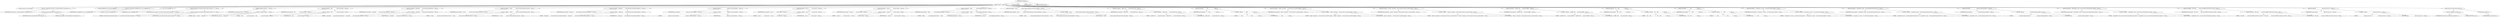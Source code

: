digraph "printUsage" {  
"1699" [label = <(METHOD,printUsage)<SUB>730</SUB>> ]
"1700" [label = <(BLOCK,&lt;empty&gt;,&lt;empty&gt;)<SUB>730</SUB>> ]
"1701" [label = <(LOCAL,String lSep: java.lang.String)> ]
"1702" [label = <(&lt;operator&gt;.assignment,String lSep = System.getProperty(&quot;line.separator&quot;))<SUB>731</SUB>> ]
"1703" [label = <(IDENTIFIER,lSep,String lSep = System.getProperty(&quot;line.separator&quot;))<SUB>731</SUB>> ]
"1704" [label = <(getProperty,System.getProperty(&quot;line.separator&quot;))<SUB>731</SUB>> ]
"1705" [label = <(IDENTIFIER,System,System.getProperty(&quot;line.separator&quot;))<SUB>731</SUB>> ]
"1706" [label = <(LITERAL,&quot;line.separator&quot;,System.getProperty(&quot;line.separator&quot;))<SUB>731</SUB>> ]
"38" [label = <(LOCAL,StringBuffer msg: java.lang.StringBuffer)> ]
"1707" [label = <(&lt;operator&gt;.assignment,StringBuffer msg = new StringBuffer())<SUB>732</SUB>> ]
"1708" [label = <(IDENTIFIER,msg,StringBuffer msg = new StringBuffer())<SUB>732</SUB>> ]
"1709" [label = <(&lt;operator&gt;.alloc,new StringBuffer())<SUB>732</SUB>> ]
"1710" [label = <(&lt;init&gt;,new StringBuffer())<SUB>732</SUB>> ]
"37" [label = <(IDENTIFIER,msg,new StringBuffer())<SUB>732</SUB>> ]
"1711" [label = <(append,msg.append(&quot;ant [options] [target [target2 [target3] ...]]&quot; + lSep))<SUB>733</SUB>> ]
"1712" [label = <(IDENTIFIER,msg,msg.append(&quot;ant [options] [target [target2 [target3] ...]]&quot; + lSep))<SUB>733</SUB>> ]
"1713" [label = <(&lt;operator&gt;.addition,&quot;ant [options] [target [target2 [target3] ...]]&quot; + lSep)<SUB>733</SUB>> ]
"1714" [label = <(LITERAL,&quot;ant [options] [target [target2 [target3] ...]]&quot;,&quot;ant [options] [target [target2 [target3] ...]]&quot; + lSep)<SUB>733</SUB>> ]
"1715" [label = <(IDENTIFIER,lSep,&quot;ant [options] [target [target2 [target3] ...]]&quot; + lSep)<SUB>733</SUB>> ]
"1716" [label = <(append,msg.append(&quot;Options: &quot; + lSep))<SUB>734</SUB>> ]
"1717" [label = <(IDENTIFIER,msg,msg.append(&quot;Options: &quot; + lSep))<SUB>734</SUB>> ]
"1718" [label = <(&lt;operator&gt;.addition,&quot;Options: &quot; + lSep)<SUB>734</SUB>> ]
"1719" [label = <(LITERAL,&quot;Options: &quot;,&quot;Options: &quot; + lSep)<SUB>734</SUB>> ]
"1720" [label = <(IDENTIFIER,lSep,&quot;Options: &quot; + lSep)<SUB>734</SUB>> ]
"1721" [label = <(append,msg.append(&quot;  -help                  print this message&quot; + lSep))<SUB>735</SUB>> ]
"1722" [label = <(IDENTIFIER,msg,msg.append(&quot;  -help                  print this message&quot; + lSep))<SUB>735</SUB>> ]
"1723" [label = <(&lt;operator&gt;.addition,&quot;  -help                  print this message&quot; + lSep)<SUB>735</SUB>> ]
"1724" [label = <(LITERAL,&quot;  -help                  print this message&quot;,&quot;  -help                  print this message&quot; + lSep)<SUB>735</SUB>> ]
"1725" [label = <(IDENTIFIER,lSep,&quot;  -help                  print this message&quot; + lSep)<SUB>735</SUB>> ]
"1726" [label = <(append,msg.append(&quot;  -projecthelp           print project help information&quot; + lSep))<SUB>736</SUB>> ]
"1727" [label = <(IDENTIFIER,msg,msg.append(&quot;  -projecthelp           print project help information&quot; + lSep))<SUB>736</SUB>> ]
"1728" [label = <(&lt;operator&gt;.addition,&quot;  -projecthelp           print project help information&quot; + lSep)<SUB>736</SUB>> ]
"1729" [label = <(LITERAL,&quot;  -projecthelp           print project help information&quot;,&quot;  -projecthelp           print project help information&quot; + lSep)<SUB>736</SUB>> ]
"1730" [label = <(IDENTIFIER,lSep,&quot;  -projecthelp           print project help information&quot; + lSep)<SUB>736</SUB>> ]
"1731" [label = <(append,msg.append(&quot;  -version               print the version information and exit&quot; + lSep))<SUB>737</SUB>> ]
"1732" [label = <(IDENTIFIER,msg,msg.append(&quot;  -version               print the version information and exit&quot; + lSep))<SUB>737</SUB>> ]
"1733" [label = <(&lt;operator&gt;.addition,&quot;  -version               print the version information and exit&quot; + lSep)<SUB>737</SUB>> ]
"1734" [label = <(LITERAL,&quot;  -version               print the version information and exit&quot;,&quot;  -version               print the version information and exit&quot; + lSep)<SUB>737</SUB>> ]
"1735" [label = <(IDENTIFIER,lSep,&quot;  -version               print the version information and exit&quot; + lSep)<SUB>737</SUB>> ]
"1736" [label = <(append,msg.append(&quot;  -diagnostics           print information that might be helpful to&quot; + lSep))<SUB>738</SUB>> ]
"1737" [label = <(IDENTIFIER,msg,msg.append(&quot;  -diagnostics           print information that might be helpful to&quot; + lSep))<SUB>738</SUB>> ]
"1738" [label = <(&lt;operator&gt;.addition,&quot;  -diagnostics           print information that might be helpful to&quot; + lSep)<SUB>738</SUB>> ]
"1739" [label = <(LITERAL,&quot;  -diagnostics           print information that might be helpful to&quot;,&quot;  -diagnostics           print information that might be helpful to&quot; + lSep)<SUB>738</SUB>> ]
"1740" [label = <(IDENTIFIER,lSep,&quot;  -diagnostics           print information that might be helpful to&quot; + lSep)<SUB>738</SUB>> ]
"1741" [label = <(append,msg.append(&quot;                         diagnose or report problems.&quot; + lSep))<SUB>739</SUB>> ]
"1742" [label = <(IDENTIFIER,msg,msg.append(&quot;                         diagnose or report problems.&quot; + lSep))<SUB>739</SUB>> ]
"1743" [label = <(&lt;operator&gt;.addition,&quot;                         diagnose or report problems.&quot; + lSep)<SUB>739</SUB>> ]
"1744" [label = <(LITERAL,&quot;                         diagnose or report problems.&quot;,&quot;                         diagnose or report problems.&quot; + lSep)<SUB>739</SUB>> ]
"1745" [label = <(IDENTIFIER,lSep,&quot;                         diagnose or report problems.&quot; + lSep)<SUB>739</SUB>> ]
"1746" [label = <(append,msg.append(&quot;  -quiet, -q             be extra quiet&quot; + lSep))<SUB>740</SUB>> ]
"1747" [label = <(IDENTIFIER,msg,msg.append(&quot;  -quiet, -q             be extra quiet&quot; + lSep))<SUB>740</SUB>> ]
"1748" [label = <(&lt;operator&gt;.addition,&quot;  -quiet, -q             be extra quiet&quot; + lSep)<SUB>740</SUB>> ]
"1749" [label = <(LITERAL,&quot;  -quiet, -q             be extra quiet&quot;,&quot;  -quiet, -q             be extra quiet&quot; + lSep)<SUB>740</SUB>> ]
"1750" [label = <(IDENTIFIER,lSep,&quot;  -quiet, -q             be extra quiet&quot; + lSep)<SUB>740</SUB>> ]
"1751" [label = <(append,msg.append(&quot;  -verbose, -v           be extra verbose&quot; + lSep))<SUB>741</SUB>> ]
"1752" [label = <(IDENTIFIER,msg,msg.append(&quot;  -verbose, -v           be extra verbose&quot; + lSep))<SUB>741</SUB>> ]
"1753" [label = <(&lt;operator&gt;.addition,&quot;  -verbose, -v           be extra verbose&quot; + lSep)<SUB>741</SUB>> ]
"1754" [label = <(LITERAL,&quot;  -verbose, -v           be extra verbose&quot;,&quot;  -verbose, -v           be extra verbose&quot; + lSep)<SUB>741</SUB>> ]
"1755" [label = <(IDENTIFIER,lSep,&quot;  -verbose, -v           be extra verbose&quot; + lSep)<SUB>741</SUB>> ]
"1756" [label = <(append,msg.append(&quot;  -debug                 print debugging information&quot; + lSep))<SUB>742</SUB>> ]
"1757" [label = <(IDENTIFIER,msg,msg.append(&quot;  -debug                 print debugging information&quot; + lSep))<SUB>742</SUB>> ]
"1758" [label = <(&lt;operator&gt;.addition,&quot;  -debug                 print debugging information&quot; + lSep)<SUB>742</SUB>> ]
"1759" [label = <(LITERAL,&quot;  -debug                 print debugging information&quot;,&quot;  -debug                 print debugging information&quot; + lSep)<SUB>742</SUB>> ]
"1760" [label = <(IDENTIFIER,lSep,&quot;  -debug                 print debugging information&quot; + lSep)<SUB>742</SUB>> ]
"1761" [label = <(append,msg.append(&quot;  -emacs                 produce logging information without adornments&quot; + lSep))<SUB>743</SUB>> ]
"1762" [label = <(IDENTIFIER,msg,msg.append(&quot;  -emacs                 produce logging information without adornments&quot; + lSep))<SUB>743</SUB>> ]
"1763" [label = <(&lt;operator&gt;.addition,&quot;  -emacs                 produce logging information without adornments&quot; + lSep)<SUB>743</SUB>> ]
"1764" [label = <(LITERAL,&quot;  -emacs                 produce logging information without adornments&quot;,&quot;  -emacs                 produce logging information without adornments&quot; + lSep)<SUB>743</SUB>> ]
"1765" [label = <(IDENTIFIER,lSep,&quot;  -emacs                 produce logging information without adornments&quot; + lSep)<SUB>743</SUB>> ]
"1766" [label = <(append,msg.append(&quot;  -logfile &lt;file&gt;        use given file for log&quot; + lSep))<SUB>744</SUB>> ]
"1767" [label = <(IDENTIFIER,msg,msg.append(&quot;  -logfile &lt;file&gt;        use given file for log&quot; + lSep))<SUB>744</SUB>> ]
"1768" [label = <(&lt;operator&gt;.addition,&quot;  -logfile &lt;file&gt;        use given file for log&quot; + lSep)<SUB>744</SUB>> ]
"1769" [label = <(LITERAL,&quot;  -logfile &lt;file&gt;        use given file for log&quot;,&quot;  -logfile &lt;file&gt;        use given file for log&quot; + lSep)<SUB>744</SUB>> ]
"1770" [label = <(IDENTIFIER,lSep,&quot;  -logfile &lt;file&gt;        use given file for log&quot; + lSep)<SUB>744</SUB>> ]
"1771" [label = <(append,msg.append(&quot;    -l     &lt;file&gt;                ''&quot; + lSep))<SUB>745</SUB>> ]
"1772" [label = <(IDENTIFIER,msg,msg.append(&quot;    -l     &lt;file&gt;                ''&quot; + lSep))<SUB>745</SUB>> ]
"1773" [label = <(&lt;operator&gt;.addition,&quot;    -l     &lt;file&gt;                ''&quot; + lSep)<SUB>745</SUB>> ]
"1774" [label = <(LITERAL,&quot;    -l     &lt;file&gt;                ''&quot;,&quot;    -l     &lt;file&gt;                ''&quot; + lSep)<SUB>745</SUB>> ]
"1775" [label = <(IDENTIFIER,lSep,&quot;    -l     &lt;file&gt;                ''&quot; + lSep)<SUB>745</SUB>> ]
"1776" [label = <(append,msg.append(&quot;  -logger &lt;classname&gt;    the class which is to perform logging&quot; + lSep))<SUB>746</SUB>> ]
"1777" [label = <(IDENTIFIER,msg,msg.append(&quot;  -logger &lt;classname&gt;    the class which is to perform logging&quot; + lSep))<SUB>746</SUB>> ]
"1778" [label = <(&lt;operator&gt;.addition,&quot;  -logger &lt;classname&gt;    the class which is to perform logging&quot; + lSep)<SUB>746</SUB>> ]
"1779" [label = <(LITERAL,&quot;  -logger &lt;classname&gt;    the class which is to perform logging&quot;,&quot;  -logger &lt;classname&gt;    the class which is to perform logging&quot; + lSep)<SUB>746</SUB>> ]
"1780" [label = <(IDENTIFIER,lSep,&quot;  -logger &lt;classname&gt;    the class which is to perform logging&quot; + lSep)<SUB>746</SUB>> ]
"1781" [label = <(append,msg.append(&quot;  -listener &lt;classname&gt;  add an instance of class as a project listener&quot; + lSep))<SUB>747</SUB>> ]
"1782" [label = <(IDENTIFIER,msg,msg.append(&quot;  -listener &lt;classname&gt;  add an instance of class as a project listener&quot; + lSep))<SUB>747</SUB>> ]
"1783" [label = <(&lt;operator&gt;.addition,&quot;  -listener &lt;classname&gt;  add an instance of class as a project listener&quot; + lSep)<SUB>747</SUB>> ]
"1784" [label = <(LITERAL,&quot;  -listener &lt;classname&gt;  add an instance of class as a project listener&quot;,&quot;  -listener &lt;classname&gt;  add an instance of class as a project listener&quot; + lSep)<SUB>747</SUB>> ]
"1785" [label = <(IDENTIFIER,lSep,&quot;  -listener &lt;classname&gt;  add an instance of class as a project listener&quot; + lSep)<SUB>747</SUB>> ]
"1786" [label = <(append,msg.append(&quot;  -buildfile &lt;file&gt;      use given buildfile&quot; + lSep))<SUB>748</SUB>> ]
"1787" [label = <(IDENTIFIER,msg,msg.append(&quot;  -buildfile &lt;file&gt;      use given buildfile&quot; + lSep))<SUB>748</SUB>> ]
"1788" [label = <(&lt;operator&gt;.addition,&quot;  -buildfile &lt;file&gt;      use given buildfile&quot; + lSep)<SUB>748</SUB>> ]
"1789" [label = <(LITERAL,&quot;  -buildfile &lt;file&gt;      use given buildfile&quot;,&quot;  -buildfile &lt;file&gt;      use given buildfile&quot; + lSep)<SUB>748</SUB>> ]
"1790" [label = <(IDENTIFIER,lSep,&quot;  -buildfile &lt;file&gt;      use given buildfile&quot; + lSep)<SUB>748</SUB>> ]
"1791" [label = <(append,msg.append(&quot;    -file    &lt;file&gt;              ''&quot; + lSep))<SUB>749</SUB>> ]
"1792" [label = <(IDENTIFIER,msg,msg.append(&quot;    -file    &lt;file&gt;              ''&quot; + lSep))<SUB>749</SUB>> ]
"1793" [label = <(&lt;operator&gt;.addition,&quot;    -file    &lt;file&gt;              ''&quot; + lSep)<SUB>749</SUB>> ]
"1794" [label = <(LITERAL,&quot;    -file    &lt;file&gt;              ''&quot;,&quot;    -file    &lt;file&gt;              ''&quot; + lSep)<SUB>749</SUB>> ]
"1795" [label = <(IDENTIFIER,lSep,&quot;    -file    &lt;file&gt;              ''&quot; + lSep)<SUB>749</SUB>> ]
"1796" [label = <(append,msg.append(&quot;    -f       &lt;file&gt;              ''&quot; + lSep))<SUB>750</SUB>> ]
"1797" [label = <(IDENTIFIER,msg,msg.append(&quot;    -f       &lt;file&gt;              ''&quot; + lSep))<SUB>750</SUB>> ]
"1798" [label = <(&lt;operator&gt;.addition,&quot;    -f       &lt;file&gt;              ''&quot; + lSep)<SUB>750</SUB>> ]
"1799" [label = <(LITERAL,&quot;    -f       &lt;file&gt;              ''&quot;,&quot;    -f       &lt;file&gt;              ''&quot; + lSep)<SUB>750</SUB>> ]
"1800" [label = <(IDENTIFIER,lSep,&quot;    -f       &lt;file&gt;              ''&quot; + lSep)<SUB>750</SUB>> ]
"1801" [label = <(append,msg.append(&quot;  -D&lt;property&gt;=&lt;value&gt;   use value for given property&quot; + lSep))<SUB>751</SUB>> ]
"1802" [label = <(IDENTIFIER,msg,msg.append(&quot;  -D&lt;property&gt;=&lt;value&gt;   use value for given property&quot; + lSep))<SUB>751</SUB>> ]
"1803" [label = <(&lt;operator&gt;.addition,&quot;  -D&lt;property&gt;=&lt;value&gt;   use value for given property&quot; + lSep)<SUB>751</SUB>> ]
"1804" [label = <(LITERAL,&quot;  -D&lt;property&gt;=&lt;value&gt;   use value for given property&quot;,&quot;  -D&lt;property&gt;=&lt;value&gt;   use value for given property&quot; + lSep)<SUB>751</SUB>> ]
"1805" [label = <(IDENTIFIER,lSep,&quot;  -D&lt;property&gt;=&lt;value&gt;   use value for given property&quot; + lSep)<SUB>751</SUB>> ]
"1806" [label = <(append,msg.append(&quot;  -propertyfile &lt;name&gt;   load all properties from file with -D&quot; + lSep))<SUB>752</SUB>> ]
"1807" [label = <(IDENTIFIER,msg,msg.append(&quot;  -propertyfile &lt;name&gt;   load all properties from file with -D&quot; + lSep))<SUB>752</SUB>> ]
"1808" [label = <(&lt;operator&gt;.addition,&quot;  -propertyfile &lt;name&gt;   load all properties from file with -D&quot; + lSep)<SUB>752</SUB>> ]
"1809" [label = <(LITERAL,&quot;  -propertyfile &lt;name&gt;   load all properties from file with -D&quot;,&quot;  -propertyfile &lt;name&gt;   load all properties from file with -D&quot; + lSep)<SUB>752</SUB>> ]
"1810" [label = <(IDENTIFIER,lSep,&quot;  -propertyfile &lt;name&gt;   load all properties from file with -D&quot; + lSep)<SUB>752</SUB>> ]
"1811" [label = <(append,msg.append(&quot;                         properties taking precedence&quot; + lSep))<SUB>753</SUB>> ]
"1812" [label = <(IDENTIFIER,msg,msg.append(&quot;                         properties taking precedence&quot; + lSep))<SUB>753</SUB>> ]
"1813" [label = <(&lt;operator&gt;.addition,&quot;                         properties taking precedence&quot; + lSep)<SUB>753</SUB>> ]
"1814" [label = <(LITERAL,&quot;                         properties taking precedence&quot;,&quot;                         properties taking precedence&quot; + lSep)<SUB>753</SUB>> ]
"1815" [label = <(IDENTIFIER,lSep,&quot;                         properties taking precedence&quot; + lSep)<SUB>753</SUB>> ]
"1816" [label = <(append,msg.append(&quot;  -inputhandler &lt;class&gt;  the class which will handle input requests&quot; + lSep))<SUB>754</SUB>> ]
"1817" [label = <(IDENTIFIER,msg,msg.append(&quot;  -inputhandler &lt;class&gt;  the class which will handle input requests&quot; + lSep))<SUB>754</SUB>> ]
"1818" [label = <(&lt;operator&gt;.addition,&quot;  -inputhandler &lt;class&gt;  the class which will handle input requests&quot; + lSep)<SUB>754</SUB>> ]
"1819" [label = <(LITERAL,&quot;  -inputhandler &lt;class&gt;  the class which will handle input requests&quot;,&quot;  -inputhandler &lt;class&gt;  the class which will handle input requests&quot; + lSep)<SUB>754</SUB>> ]
"1820" [label = <(IDENTIFIER,lSep,&quot;  -inputhandler &lt;class&gt;  the class which will handle input requests&quot; + lSep)<SUB>754</SUB>> ]
"1821" [label = <(append,msg.append(&quot;  -find &lt;file&gt;           search for buildfile towards the root of the&quot; + lSep))<SUB>755</SUB>> ]
"1822" [label = <(IDENTIFIER,msg,msg.append(&quot;  -find &lt;file&gt;           search for buildfile towards the root of the&quot; + lSep))<SUB>755</SUB>> ]
"1823" [label = <(&lt;operator&gt;.addition,&quot;  -find &lt;file&gt;           search for buildfile towards the root of the&quot; + lSep)<SUB>755</SUB>> ]
"1824" [label = <(LITERAL,&quot;  -find &lt;file&gt;           search for buildfile towards the root of the&quot;,&quot;  -find &lt;file&gt;           search for buildfile towards the root of the&quot; + lSep)<SUB>755</SUB>> ]
"1825" [label = <(IDENTIFIER,lSep,&quot;  -find &lt;file&gt;           search for buildfile towards the root of the&quot; + lSep)<SUB>755</SUB>> ]
"1826" [label = <(append,msg.append(&quot;                         filesystem and use it&quot; + lSep))<SUB>756</SUB>> ]
"1827" [label = <(IDENTIFIER,msg,msg.append(&quot;                         filesystem and use it&quot; + lSep))<SUB>756</SUB>> ]
"1828" [label = <(&lt;operator&gt;.addition,&quot;                         filesystem and use it&quot; + lSep)<SUB>756</SUB>> ]
"1829" [label = <(LITERAL,&quot;                         filesystem and use it&quot;,&quot;                         filesystem and use it&quot; + lSep)<SUB>756</SUB>> ]
"1830" [label = <(IDENTIFIER,lSep,&quot;                         filesystem and use it&quot; + lSep)<SUB>756</SUB>> ]
"1831" [label = <(println,System.out.println(msg.toString()))<SUB>757</SUB>> ]
"1832" [label = <(&lt;operator&gt;.fieldAccess,System.out)<SUB>757</SUB>> ]
"1833" [label = <(IDENTIFIER,System,System.out.println(msg.toString()))<SUB>757</SUB>> ]
"1834" [label = <(FIELD_IDENTIFIER,out,out)<SUB>757</SUB>> ]
"1835" [label = <(toString,msg.toString())<SUB>757</SUB>> ]
"1836" [label = <(IDENTIFIER,msg,msg.toString())<SUB>757</SUB>> ]
"1837" [label = <(MODIFIER,PRIVATE)> ]
"1838" [label = <(MODIFIER,STATIC)> ]
"1839" [label = <(METHOD_RETURN,void)<SUB>730</SUB>> ]
  "1699" -> "1700" 
  "1699" -> "1837" 
  "1699" -> "1838" 
  "1699" -> "1839" 
  "1700" -> "1701" 
  "1700" -> "1702" 
  "1700" -> "38" 
  "1700" -> "1707" 
  "1700" -> "1710" 
  "1700" -> "1711" 
  "1700" -> "1716" 
  "1700" -> "1721" 
  "1700" -> "1726" 
  "1700" -> "1731" 
  "1700" -> "1736" 
  "1700" -> "1741" 
  "1700" -> "1746" 
  "1700" -> "1751" 
  "1700" -> "1756" 
  "1700" -> "1761" 
  "1700" -> "1766" 
  "1700" -> "1771" 
  "1700" -> "1776" 
  "1700" -> "1781" 
  "1700" -> "1786" 
  "1700" -> "1791" 
  "1700" -> "1796" 
  "1700" -> "1801" 
  "1700" -> "1806" 
  "1700" -> "1811" 
  "1700" -> "1816" 
  "1700" -> "1821" 
  "1700" -> "1826" 
  "1700" -> "1831" 
  "1702" -> "1703" 
  "1702" -> "1704" 
  "1704" -> "1705" 
  "1704" -> "1706" 
  "1707" -> "1708" 
  "1707" -> "1709" 
  "1710" -> "37" 
  "1711" -> "1712" 
  "1711" -> "1713" 
  "1713" -> "1714" 
  "1713" -> "1715" 
  "1716" -> "1717" 
  "1716" -> "1718" 
  "1718" -> "1719" 
  "1718" -> "1720" 
  "1721" -> "1722" 
  "1721" -> "1723" 
  "1723" -> "1724" 
  "1723" -> "1725" 
  "1726" -> "1727" 
  "1726" -> "1728" 
  "1728" -> "1729" 
  "1728" -> "1730" 
  "1731" -> "1732" 
  "1731" -> "1733" 
  "1733" -> "1734" 
  "1733" -> "1735" 
  "1736" -> "1737" 
  "1736" -> "1738" 
  "1738" -> "1739" 
  "1738" -> "1740" 
  "1741" -> "1742" 
  "1741" -> "1743" 
  "1743" -> "1744" 
  "1743" -> "1745" 
  "1746" -> "1747" 
  "1746" -> "1748" 
  "1748" -> "1749" 
  "1748" -> "1750" 
  "1751" -> "1752" 
  "1751" -> "1753" 
  "1753" -> "1754" 
  "1753" -> "1755" 
  "1756" -> "1757" 
  "1756" -> "1758" 
  "1758" -> "1759" 
  "1758" -> "1760" 
  "1761" -> "1762" 
  "1761" -> "1763" 
  "1763" -> "1764" 
  "1763" -> "1765" 
  "1766" -> "1767" 
  "1766" -> "1768" 
  "1768" -> "1769" 
  "1768" -> "1770" 
  "1771" -> "1772" 
  "1771" -> "1773" 
  "1773" -> "1774" 
  "1773" -> "1775" 
  "1776" -> "1777" 
  "1776" -> "1778" 
  "1778" -> "1779" 
  "1778" -> "1780" 
  "1781" -> "1782" 
  "1781" -> "1783" 
  "1783" -> "1784" 
  "1783" -> "1785" 
  "1786" -> "1787" 
  "1786" -> "1788" 
  "1788" -> "1789" 
  "1788" -> "1790" 
  "1791" -> "1792" 
  "1791" -> "1793" 
  "1793" -> "1794" 
  "1793" -> "1795" 
  "1796" -> "1797" 
  "1796" -> "1798" 
  "1798" -> "1799" 
  "1798" -> "1800" 
  "1801" -> "1802" 
  "1801" -> "1803" 
  "1803" -> "1804" 
  "1803" -> "1805" 
  "1806" -> "1807" 
  "1806" -> "1808" 
  "1808" -> "1809" 
  "1808" -> "1810" 
  "1811" -> "1812" 
  "1811" -> "1813" 
  "1813" -> "1814" 
  "1813" -> "1815" 
  "1816" -> "1817" 
  "1816" -> "1818" 
  "1818" -> "1819" 
  "1818" -> "1820" 
  "1821" -> "1822" 
  "1821" -> "1823" 
  "1823" -> "1824" 
  "1823" -> "1825" 
  "1826" -> "1827" 
  "1826" -> "1828" 
  "1828" -> "1829" 
  "1828" -> "1830" 
  "1831" -> "1832" 
  "1831" -> "1835" 
  "1832" -> "1833" 
  "1832" -> "1834" 
  "1835" -> "1836" 
}
